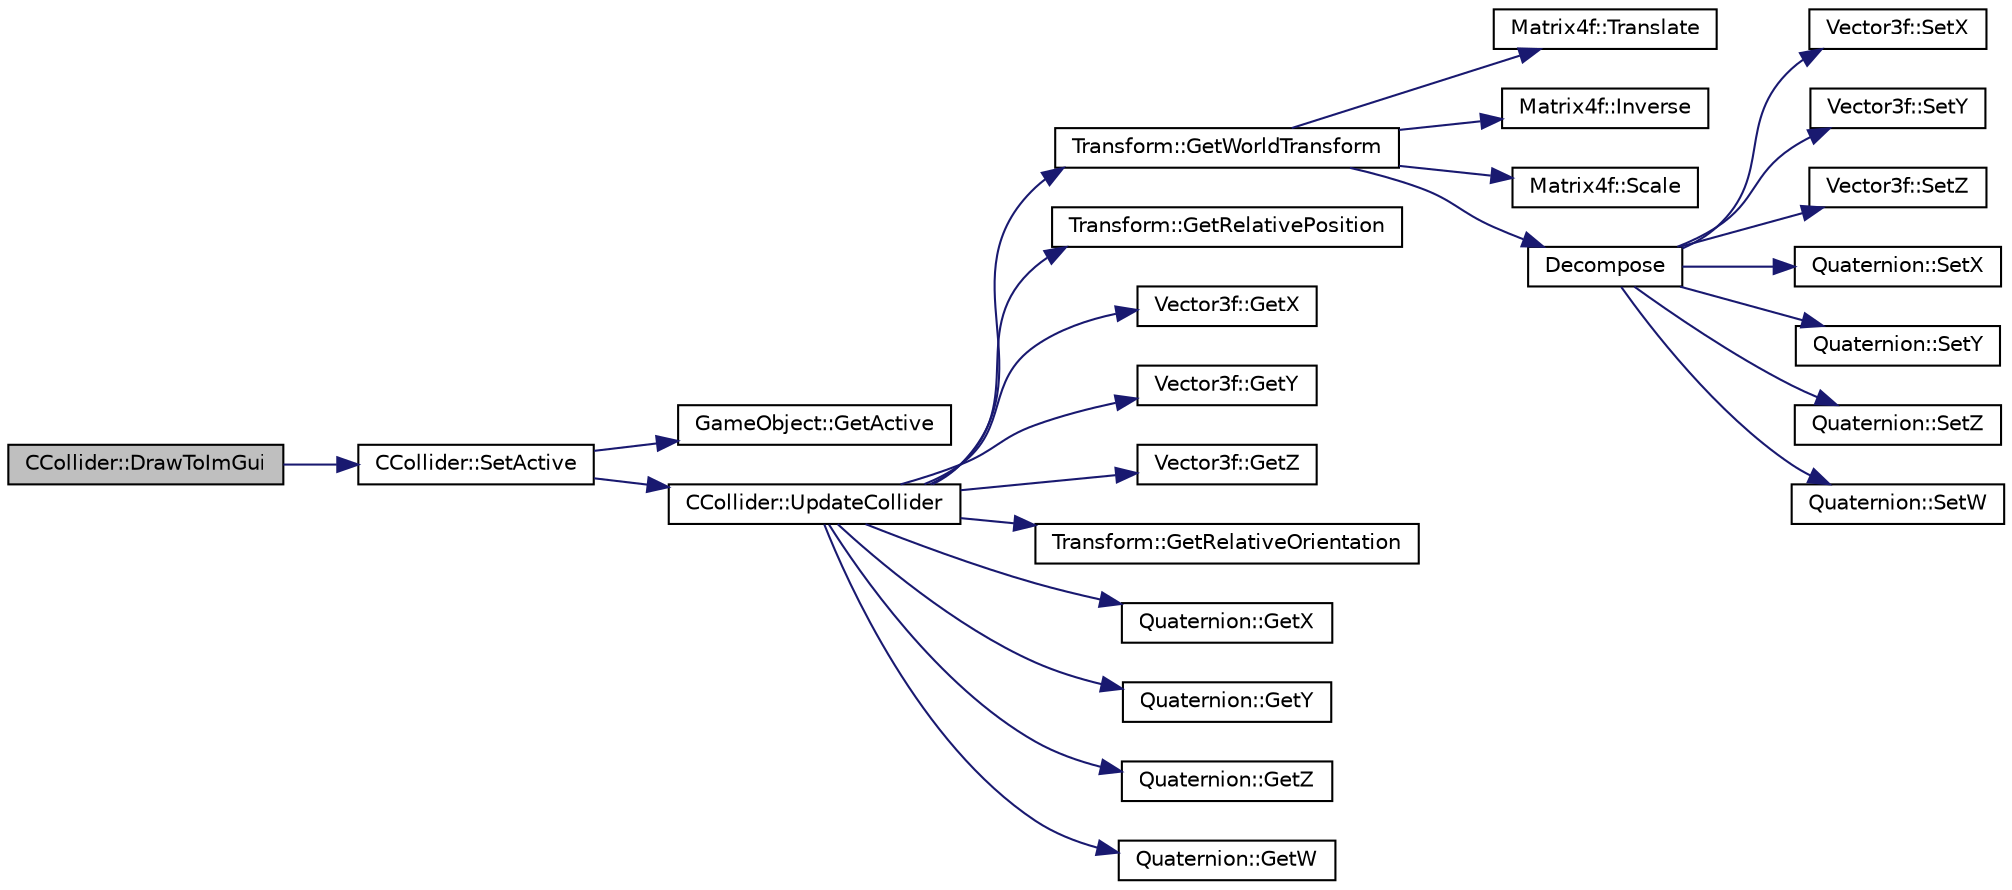 digraph "CCollider::DrawToImGui"
{
 // LATEX_PDF_SIZE
  edge [fontname="Helvetica",fontsize="10",labelfontname="Helvetica",labelfontsize="10"];
  node [fontname="Helvetica",fontsize="10",shape=record];
  rankdir="LR";
  Node29 [label="CCollider::DrawToImGui",height=0.2,width=0.4,color="black", fillcolor="grey75", style="filled", fontcolor="black",tooltip="Draws to imgui."];
  Node29 -> Node30 [color="midnightblue",fontsize="10",style="solid",fontname="Helvetica"];
  Node30 [label="CCollider::SetActive",height=0.2,width=0.4,color="black", fillcolor="white", style="filled",URL="$class_c_collider.html#ab2e8f16f57686861b326a4061c70320a",tooltip="mutates active state"];
  Node30 -> Node31 [color="midnightblue",fontsize="10",style="solid",fontname="Helvetica"];
  Node31 [label="GameObject::GetActive",height=0.2,width=0.4,color="black", fillcolor="white", style="filled",URL="$class_game_object.html#a388dc62af340d9e9d007dc7654b58a48",tooltip=" "];
  Node30 -> Node32 [color="midnightblue",fontsize="10",style="solid",fontname="Helvetica"];
  Node32 [label="CCollider::UpdateCollider",height=0.2,width=0.4,color="black", fillcolor="white", style="filled",URL="$class_c_collider.html#ae82b280aee96b0a2d6e532e0a663f256",tooltip="Updates the colliders with any transformations changes based on the colliders model."];
  Node32 -> Node33 [color="midnightblue",fontsize="10",style="solid",fontname="Helvetica"];
  Node33 [label="Transform::GetWorldTransform",height=0.2,width=0.4,color="black", fillcolor="white", style="filled",URL="$class_transform.html#ac84077749121c7c7192d3ffa47db49c9",tooltip="Gets this transform's absolute value in world space based on all its parents."];
  Node33 -> Node34 [color="midnightblue",fontsize="10",style="solid",fontname="Helvetica"];
  Node34 [label="Matrix4f::Translate",height=0.2,width=0.4,color="black", fillcolor="white", style="filled",URL="$class_matrix4f.html#a7f24e90f377fa263ff85116aad8f25bb",tooltip=" "];
  Node33 -> Node35 [color="midnightblue",fontsize="10",style="solid",fontname="Helvetica"];
  Node35 [label="Matrix4f::Inverse",height=0.2,width=0.4,color="black", fillcolor="white", style="filled",URL="$class_matrix4f.html#aa09d69518dac4d550ad479961ec19f73",tooltip=" "];
  Node33 -> Node36 [color="midnightblue",fontsize="10",style="solid",fontname="Helvetica"];
  Node36 [label="Matrix4f::Scale",height=0.2,width=0.4,color="black", fillcolor="white", style="filled",URL="$class_matrix4f.html#a71cb5e4de86d71bf51c079ad8acbf229",tooltip=" "];
  Node33 -> Node37 [color="midnightblue",fontsize="10",style="solid",fontname="Helvetica"];
  Node37 [label="Decompose",height=0.2,width=0.4,color="black", fillcolor="white", style="filled",URL="$_misc_math_8cpp.html#a5333ad52717a28c5234329908023c296",tooltip=" "];
  Node37 -> Node38 [color="midnightblue",fontsize="10",style="solid",fontname="Helvetica"];
  Node38 [label="Vector3f::SetX",height=0.2,width=0.4,color="black", fillcolor="white", style="filled",URL="$class_vector3f.html#aaa6791fa256647707bcf41017f498bcf",tooltip="x value mutator"];
  Node37 -> Node39 [color="midnightblue",fontsize="10",style="solid",fontname="Helvetica"];
  Node39 [label="Vector3f::SetY",height=0.2,width=0.4,color="black", fillcolor="white", style="filled",URL="$class_vector3f.html#a260bcd7eb6bebb43f79a29421d254f2b",tooltip="y value mutator"];
  Node37 -> Node40 [color="midnightblue",fontsize="10",style="solid",fontname="Helvetica"];
  Node40 [label="Vector3f::SetZ",height=0.2,width=0.4,color="black", fillcolor="white", style="filled",URL="$class_vector3f.html#afb24d616af2e75cce9af632c870141ac",tooltip="z value mutator"];
  Node37 -> Node41 [color="midnightblue",fontsize="10",style="solid",fontname="Helvetica"];
  Node41 [label="Quaternion::SetX",height=0.2,width=0.4,color="black", fillcolor="white", style="filled",URL="$class_quaternion.html#a1bfc1782be552d9163706f772faab415",tooltip="x value mutator"];
  Node37 -> Node42 [color="midnightblue",fontsize="10",style="solid",fontname="Helvetica"];
  Node42 [label="Quaternion::SetY",height=0.2,width=0.4,color="black", fillcolor="white", style="filled",URL="$class_quaternion.html#a7bb167a496e76cd5dfeeff68cd22c143",tooltip="y value mutator"];
  Node37 -> Node43 [color="midnightblue",fontsize="10",style="solid",fontname="Helvetica"];
  Node43 [label="Quaternion::SetZ",height=0.2,width=0.4,color="black", fillcolor="white", style="filled",URL="$class_quaternion.html#a68030fa2014f3d281ac8116722954661",tooltip="z value mutator"];
  Node37 -> Node44 [color="midnightblue",fontsize="10",style="solid",fontname="Helvetica"];
  Node44 [label="Quaternion::SetW",height=0.2,width=0.4,color="black", fillcolor="white", style="filled",URL="$class_quaternion.html#a1ebf115669b6eea34055c9ceabbab3c7",tooltip="w value mutator"];
  Node32 -> Node45 [color="midnightblue",fontsize="10",style="solid",fontname="Helvetica"];
  Node45 [label="Transform::GetRelativePosition",height=0.2,width=0.4,color="black", fillcolor="white", style="filled",URL="$class_transform.html#a07df84a85998644477081fc31d53e546",tooltip="position accessor"];
  Node32 -> Node46 [color="midnightblue",fontsize="10",style="solid",fontname="Helvetica"];
  Node46 [label="Vector3f::GetX",height=0.2,width=0.4,color="black", fillcolor="white", style="filled",URL="$class_vector3f.html#abb50ca8baf8111e9bae60e4f7c144db3",tooltip="x value accessor"];
  Node32 -> Node47 [color="midnightblue",fontsize="10",style="solid",fontname="Helvetica"];
  Node47 [label="Vector3f::GetY",height=0.2,width=0.4,color="black", fillcolor="white", style="filled",URL="$class_vector3f.html#a9a1317e3ba2ef2c5e661d340a74a825a",tooltip="y value accessor"];
  Node32 -> Node48 [color="midnightblue",fontsize="10",style="solid",fontname="Helvetica"];
  Node48 [label="Vector3f::GetZ",height=0.2,width=0.4,color="black", fillcolor="white", style="filled",URL="$class_vector3f.html#a874fc93c81a47a0455afb9cdd542c599",tooltip="z value accessor"];
  Node32 -> Node49 [color="midnightblue",fontsize="10",style="solid",fontname="Helvetica"];
  Node49 [label="Transform::GetRelativeOrientation",height=0.2,width=0.4,color="black", fillcolor="white", style="filled",URL="$class_transform.html#a480af94b677d5c77a8c4cf8aeb3e2d4d",tooltip="get orientation relative to parent transform"];
  Node32 -> Node50 [color="midnightblue",fontsize="10",style="solid",fontname="Helvetica"];
  Node50 [label="Quaternion::GetX",height=0.2,width=0.4,color="black", fillcolor="white", style="filled",URL="$class_quaternion.html#a417c1fead36c93b56f64c8f0dc2e7b93",tooltip="x value accessor"];
  Node32 -> Node51 [color="midnightblue",fontsize="10",style="solid",fontname="Helvetica"];
  Node51 [label="Quaternion::GetY",height=0.2,width=0.4,color="black", fillcolor="white", style="filled",URL="$class_quaternion.html#a6977767316533f6f29344f75f7e9ce1a",tooltip="y value accessor"];
  Node32 -> Node52 [color="midnightblue",fontsize="10",style="solid",fontname="Helvetica"];
  Node52 [label="Quaternion::GetZ",height=0.2,width=0.4,color="black", fillcolor="white", style="filled",URL="$class_quaternion.html#ab3f47b7b75336eca7710db475e59da5c",tooltip="z value accessor"];
  Node32 -> Node53 [color="midnightblue",fontsize="10",style="solid",fontname="Helvetica"];
  Node53 [label="Quaternion::GetW",height=0.2,width=0.4,color="black", fillcolor="white", style="filled",URL="$class_quaternion.html#aab6106f3b5d030da7cbc450151a88449",tooltip="w value accessor"];
}
